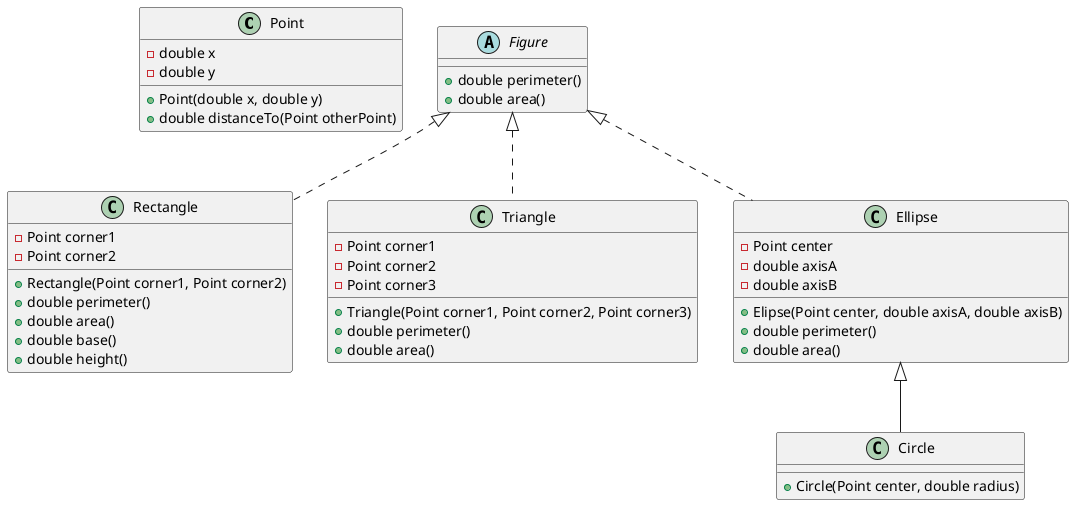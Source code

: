 @startuml

class Point {
    - double x
    - double y

    + Point(double x, double y)
    + double distanceTo(Point otherPoint)
}

abstract class Figure {
    + double perimeter()
    + double area()
}

class Rectangle implements Figure {
    - Point corner1
    - Point corner2

    + Rectangle(Point corner1, Point corner2)
    + double perimeter()
    + double area()
    + double base()
    + double height()
}

class Triangle implements Figure {
    - Point corner1
    - Point corner2
    - Point corner3

    + Triangle(Point corner1, Point corner2, Point corner3)
    + double perimeter()
    + double area()
}

class Ellipse implements Figure {
    - Point center
    - double axisA
    - double axisB

    + Elipse(Point center, double axisA, double axisB)
    + double perimeter()
    + double area()
}

class Circle extends Ellipse {
    + Circle(Point center, double radius)
}

@enduml
